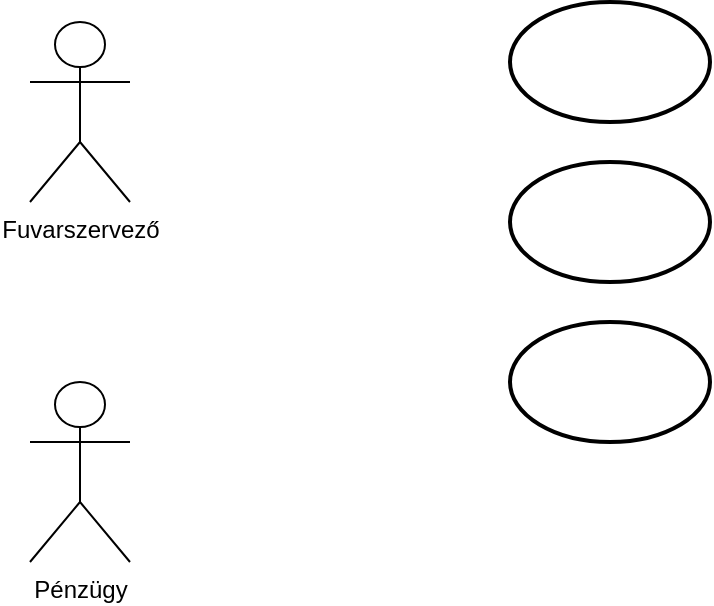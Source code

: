 <mxfile version="20.8.23" type="github" pages="2">
  <diagram name="Page-1" id="2YBvvXClWsGukQMizWep">
    <mxGraphModel dx="794" dy="430" grid="1" gridSize="10" guides="1" tooltips="1" connect="1" arrows="1" fold="1" page="1" pageScale="1" pageWidth="850" pageHeight="1100" math="0" shadow="0">
      <root>
        <mxCell id="0" />
        <mxCell id="1" parent="0" />
        <mxCell id="AmKqe1cutPp_cTyb461F-1" value="" style="strokeWidth=2;html=1;shape=mxgraph.flowchart.start_1;whiteSpace=wrap;" vertex="1" parent="1">
          <mxGeometry x="290" y="40" width="100" height="60" as="geometry" />
        </mxCell>
        <mxCell id="AmKqe1cutPp_cTyb461F-2" value="" style="strokeWidth=2;html=1;shape=mxgraph.flowchart.start_1;whiteSpace=wrap;" vertex="1" parent="1">
          <mxGeometry x="290" y="120" width="100" height="60" as="geometry" />
        </mxCell>
        <mxCell id="AmKqe1cutPp_cTyb461F-3" value="" style="strokeWidth=2;html=1;shape=mxgraph.flowchart.start_1;whiteSpace=wrap;" vertex="1" parent="1">
          <mxGeometry x="290" y="200" width="100" height="60" as="geometry" />
        </mxCell>
        <mxCell id="AmKqe1cutPp_cTyb461F-4" value="Fuvarszervező&lt;br&gt;" style="shape=umlActor;verticalLabelPosition=bottom;verticalAlign=top;html=1;outlineConnect=0;" vertex="1" parent="1">
          <mxGeometry x="50" y="50" width="50" height="90" as="geometry" />
        </mxCell>
        <mxCell id="AmKqe1cutPp_cTyb461F-8" value="Pénzügy" style="shape=umlActor;verticalLabelPosition=bottom;verticalAlign=top;html=1;outlineConnect=0;" vertex="1" parent="1">
          <mxGeometry x="50" y="230" width="50" height="90" as="geometry" />
        </mxCell>
      </root>
    </mxGraphModel>
  </diagram>
  <diagram id="y6l5w91rTqcz5tSXp_qV" name="Adatbázis kapcsolat">
    <mxGraphModel dx="794" dy="430" grid="1" gridSize="10" guides="1" tooltips="1" connect="1" arrows="1" fold="1" page="1" pageScale="1" pageWidth="827" pageHeight="1169" math="0" shadow="0">
      <root>
        <mxCell id="0" />
        <mxCell id="1" parent="0" />
        <mxCell id="q50GJkv8PMloG3w-waEr-1" value="Felhasználók" style="whiteSpace=wrap;html=1;align=center;" vertex="1" parent="1">
          <mxGeometry x="400" y="40" width="100" height="40" as="geometry" />
        </mxCell>
        <mxCell id="q50GJkv8PMloG3w-waEr-2" value="Gépkocsik" style="whiteSpace=wrap;html=1;align=center;" vertex="1" parent="1">
          <mxGeometry x="400" y="120" width="100" height="40" as="geometry" />
        </mxCell>
        <mxCell id="q50GJkv8PMloG3w-waEr-3" value="Fuvarok" style="whiteSpace=wrap;html=1;align=center;" vertex="1" parent="1">
          <mxGeometry x="400" y="200" width="100" height="40" as="geometry" />
        </mxCell>
        <mxCell id="q50GJkv8PMloG3w-waEr-4" value="Partnerek" style="whiteSpace=wrap;html=1;align=center;" vertex="1" parent="1">
          <mxGeometry x="400" y="280" width="100" height="40" as="geometry" />
        </mxCell>
      </root>
    </mxGraphModel>
  </diagram>
</mxfile>
